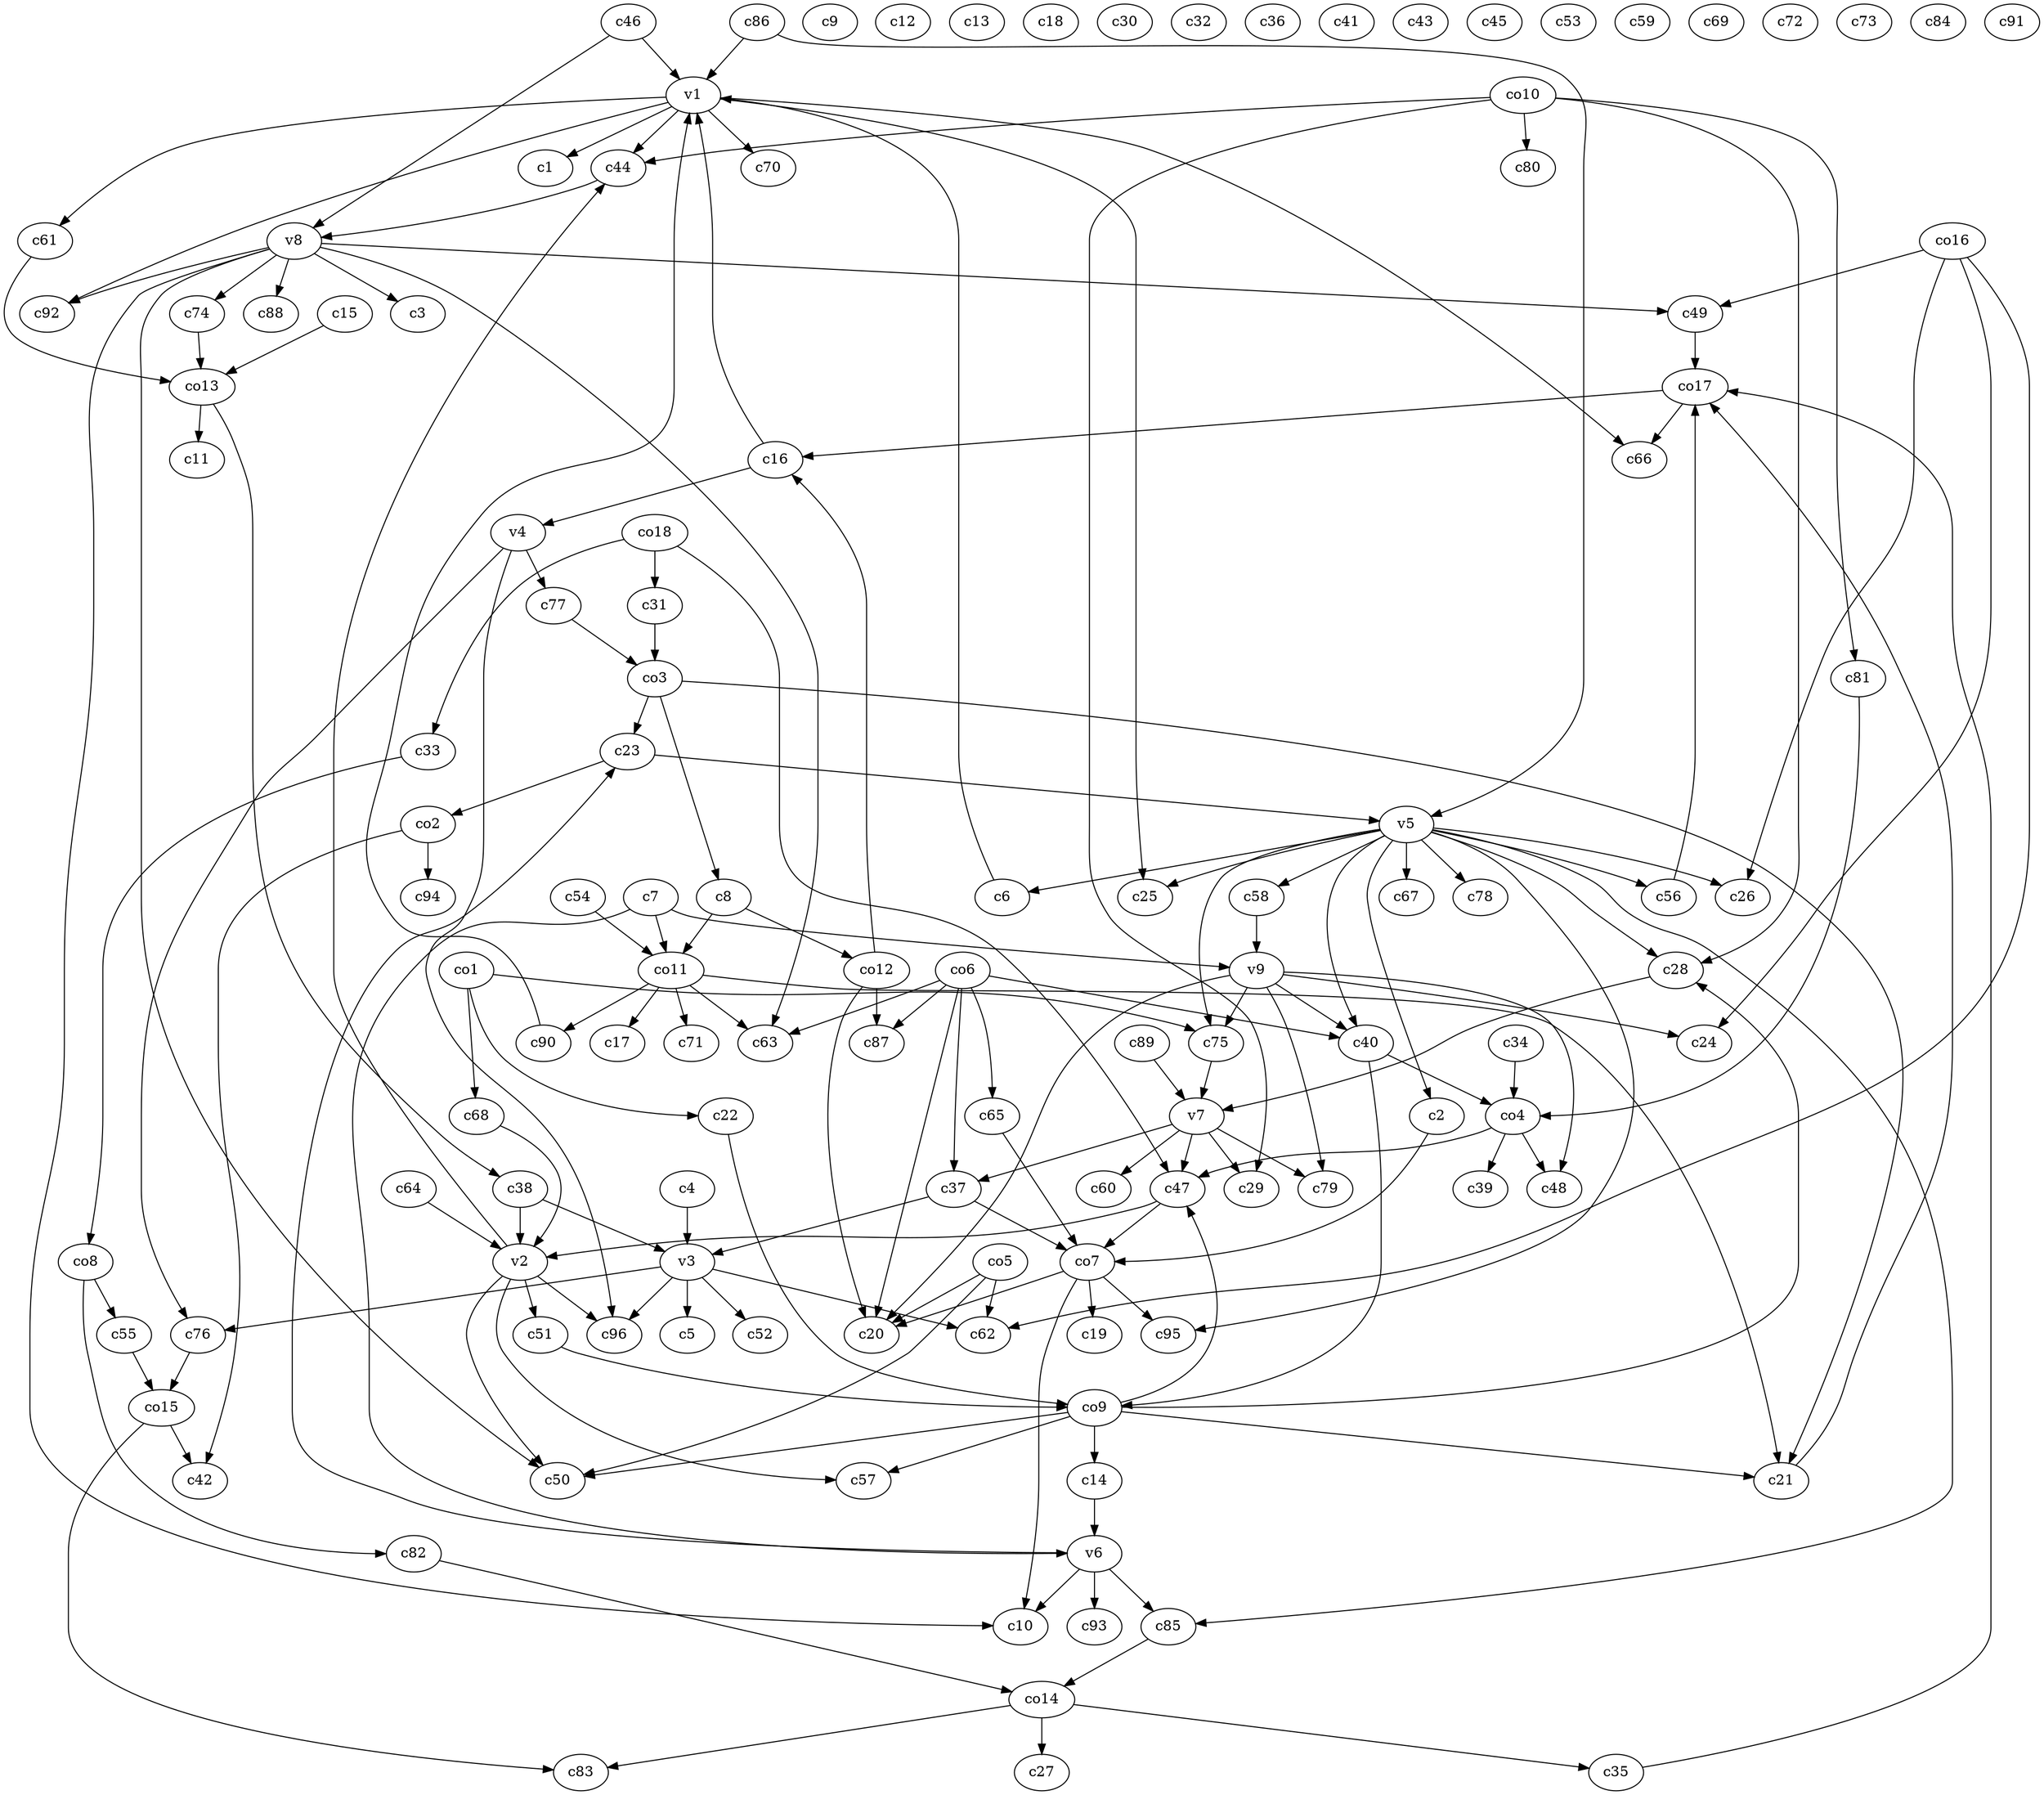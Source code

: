 strict digraph  {
c1;
c2;
c3;
c4;
c5;
c6;
c7;
c8;
c9;
c10;
c11;
c12;
c13;
c14;
c15;
c16;
c17;
c18;
c19;
c20;
c21;
c22;
c23;
c24;
c25;
c26;
c27;
c28;
c29;
c30;
c31;
c32;
c33;
c34;
c35;
c36;
c37;
c38;
c39;
c40;
c41;
c42;
c43;
c44;
c45;
c46;
c47;
c48;
c49;
c50;
c51;
c52;
c53;
c54;
c55;
c56;
c57;
c58;
c59;
c60;
c61;
c62;
c63;
c64;
c65;
c66;
c67;
c68;
c69;
c70;
c71;
c72;
c73;
c74;
c75;
c76;
c77;
c78;
c79;
c80;
c81;
c82;
c83;
c84;
c85;
c86;
c87;
c88;
c89;
c90;
c91;
c92;
c93;
c94;
c95;
c96;
v1;
v2;
v3;
v4;
v5;
v6;
v7;
v8;
v9;
co1;
co2;
co3;
co4;
co5;
co6;
co7;
co8;
co9;
co10;
co11;
co12;
co13;
co14;
co15;
co16;
co17;
co18;
c2 -> co7  [weight=1];
c4 -> v3  [weight=1];
c6 -> v1  [weight=1];
c7 -> co11  [weight=1];
c7 -> v6  [weight=1];
c7 -> v9  [weight=1];
c8 -> co12  [weight=1];
c8 -> co11  [weight=1];
c14 -> v6  [weight=1];
c15 -> co13  [weight=1];
c16 -> v1  [weight=1];
c16 -> v4  [weight=1];
c21 -> co17  [weight=1];
c22 -> co9  [weight=1];
c23 -> v5  [weight=1];
c23 -> co2  [weight=1];
c28 -> v7  [weight=1];
c31 -> co3  [weight=1];
c33 -> co8  [weight=1];
c34 -> co4  [weight=1];
c35 -> co17  [weight=1];
c37 -> v3  [weight=1];
c37 -> co7  [weight=1];
c38 -> v3  [weight=1];
c38 -> v2  [weight=1];
c40 -> co4  [weight=1];
c40 -> co9  [weight=1];
c44 -> v8  [weight=1];
c46 -> v1  [weight=1];
c46 -> v8  [weight=1];
c47 -> v2  [weight=1];
c47 -> co7  [weight=1];
c49 -> co17  [weight=1];
c51 -> co9  [weight=1];
c54 -> co11  [weight=1];
c55 -> co15  [weight=1];
c56 -> co17  [weight=1];
c58 -> v9  [weight=1];
c61 -> co13  [weight=1];
c64 -> v2  [weight=1];
c65 -> co7  [weight=1];
c68 -> v2  [weight=1];
c74 -> co13  [weight=1];
c75 -> v7  [weight=1];
c76 -> co15  [weight=1];
c77 -> co3  [weight=1];
c81 -> co4  [weight=1];
c82 -> co14  [weight=1];
c85 -> co14  [weight=1];
c86 -> v1  [weight=1];
c86 -> v5  [weight=1];
c89 -> v7  [weight=1];
c90 -> v1  [weight=1];
v1 -> c25  [weight=1];
v1 -> c70  [weight=1];
v1 -> c92  [weight=1];
v1 -> c61  [weight=1];
v1 -> c1  [weight=1];
v1 -> c66  [weight=1];
v1 -> c44  [weight=1];
v2 -> c44  [weight=1];
v2 -> c51  [weight=1];
v2 -> c50  [weight=1];
v2 -> c96  [weight=1];
v2 -> c57  [weight=1];
v3 -> c62  [weight=1];
v3 -> c5  [weight=1];
v3 -> c52  [weight=1];
v3 -> c96  [weight=1];
v3 -> c76  [weight=1];
v4 -> c96  [weight=1];
v4 -> c77  [weight=1];
v4 -> c76  [weight=1];
v5 -> c85  [weight=1];
v5 -> c2  [weight=1];
v5 -> c56  [weight=1];
v5 -> c40  [weight=1];
v5 -> c6  [weight=1];
v5 -> c28  [weight=1];
v5 -> c78  [weight=1];
v5 -> c75  [weight=1];
v5 -> c67  [weight=1];
v5 -> c95  [weight=1];
v5 -> c26  [weight=1];
v5 -> c58  [weight=1];
v5 -> c25  [weight=1];
v6 -> c93  [weight=1];
v6 -> c10  [weight=1];
v6 -> c85  [weight=1];
v6 -> c23  [weight=1];
v7 -> c29  [weight=1];
v7 -> c47  [weight=1];
v7 -> c60  [weight=1];
v7 -> c37  [weight=1];
v7 -> c79  [weight=1];
v8 -> c10  [weight=1];
v8 -> c92  [weight=1];
v8 -> c63  [weight=1];
v8 -> c49  [weight=1];
v8 -> c50  [weight=1];
v8 -> c88  [weight=1];
v8 -> c74  [weight=1];
v8 -> c3  [weight=1];
v9 -> c75  [weight=1];
v9 -> c24  [weight=1];
v9 -> c79  [weight=1];
v9 -> c48  [weight=1];
v9 -> c20  [weight=1];
v9 -> c40  [weight=1];
co1 -> c68  [weight=1];
co1 -> c22  [weight=1];
co1 -> c75  [weight=1];
co2 -> c42  [weight=1];
co2 -> c94  [weight=1];
co3 -> c23  [weight=1];
co3 -> c21  [weight=1];
co3 -> c8  [weight=1];
co4 -> c47  [weight=1];
co4 -> c48  [weight=1];
co4 -> c39  [weight=1];
co5 -> c62  [weight=1];
co5 -> c50  [weight=1];
co5 -> c20  [weight=1];
co6 -> c37  [weight=1];
co6 -> c40  [weight=1];
co6 -> c63  [weight=1];
co6 -> c65  [weight=1];
co6 -> c20  [weight=1];
co6 -> c87  [weight=1];
co7 -> c19  [weight=1];
co7 -> c20  [weight=1];
co7 -> c10  [weight=1];
co7 -> c95  [weight=1];
co8 -> c55  [weight=1];
co8 -> c82  [weight=1];
co9 -> c50  [weight=1];
co9 -> c28  [weight=1];
co9 -> c14  [weight=1];
co9 -> c47  [weight=1];
co9 -> c21  [weight=1];
co9 -> c57  [weight=1];
co10 -> c44  [weight=1];
co10 -> c81  [weight=1];
co10 -> c28  [weight=1];
co10 -> c80  [weight=1];
co10 -> c29  [weight=1];
co11 -> c71  [weight=1];
co11 -> c90  [weight=1];
co11 -> c17  [weight=1];
co11 -> c21  [weight=1];
co11 -> c63  [weight=1];
co12 -> c20  [weight=1];
co12 -> c16  [weight=1];
co12 -> c87  [weight=1];
co13 -> c38  [weight=1];
co13 -> c11  [weight=1];
co14 -> c27  [weight=1];
co14 -> c35  [weight=1];
co14 -> c83  [weight=1];
co15 -> c83  [weight=1];
co15 -> c42  [weight=1];
co16 -> c26  [weight=1];
co16 -> c24  [weight=1];
co16 -> c62  [weight=1];
co16 -> c49  [weight=1];
co17 -> c16  [weight=1];
co17 -> c66  [weight=1];
co18 -> c47  [weight=1];
co18 -> c33  [weight=1];
co18 -> c31  [weight=1];
}
